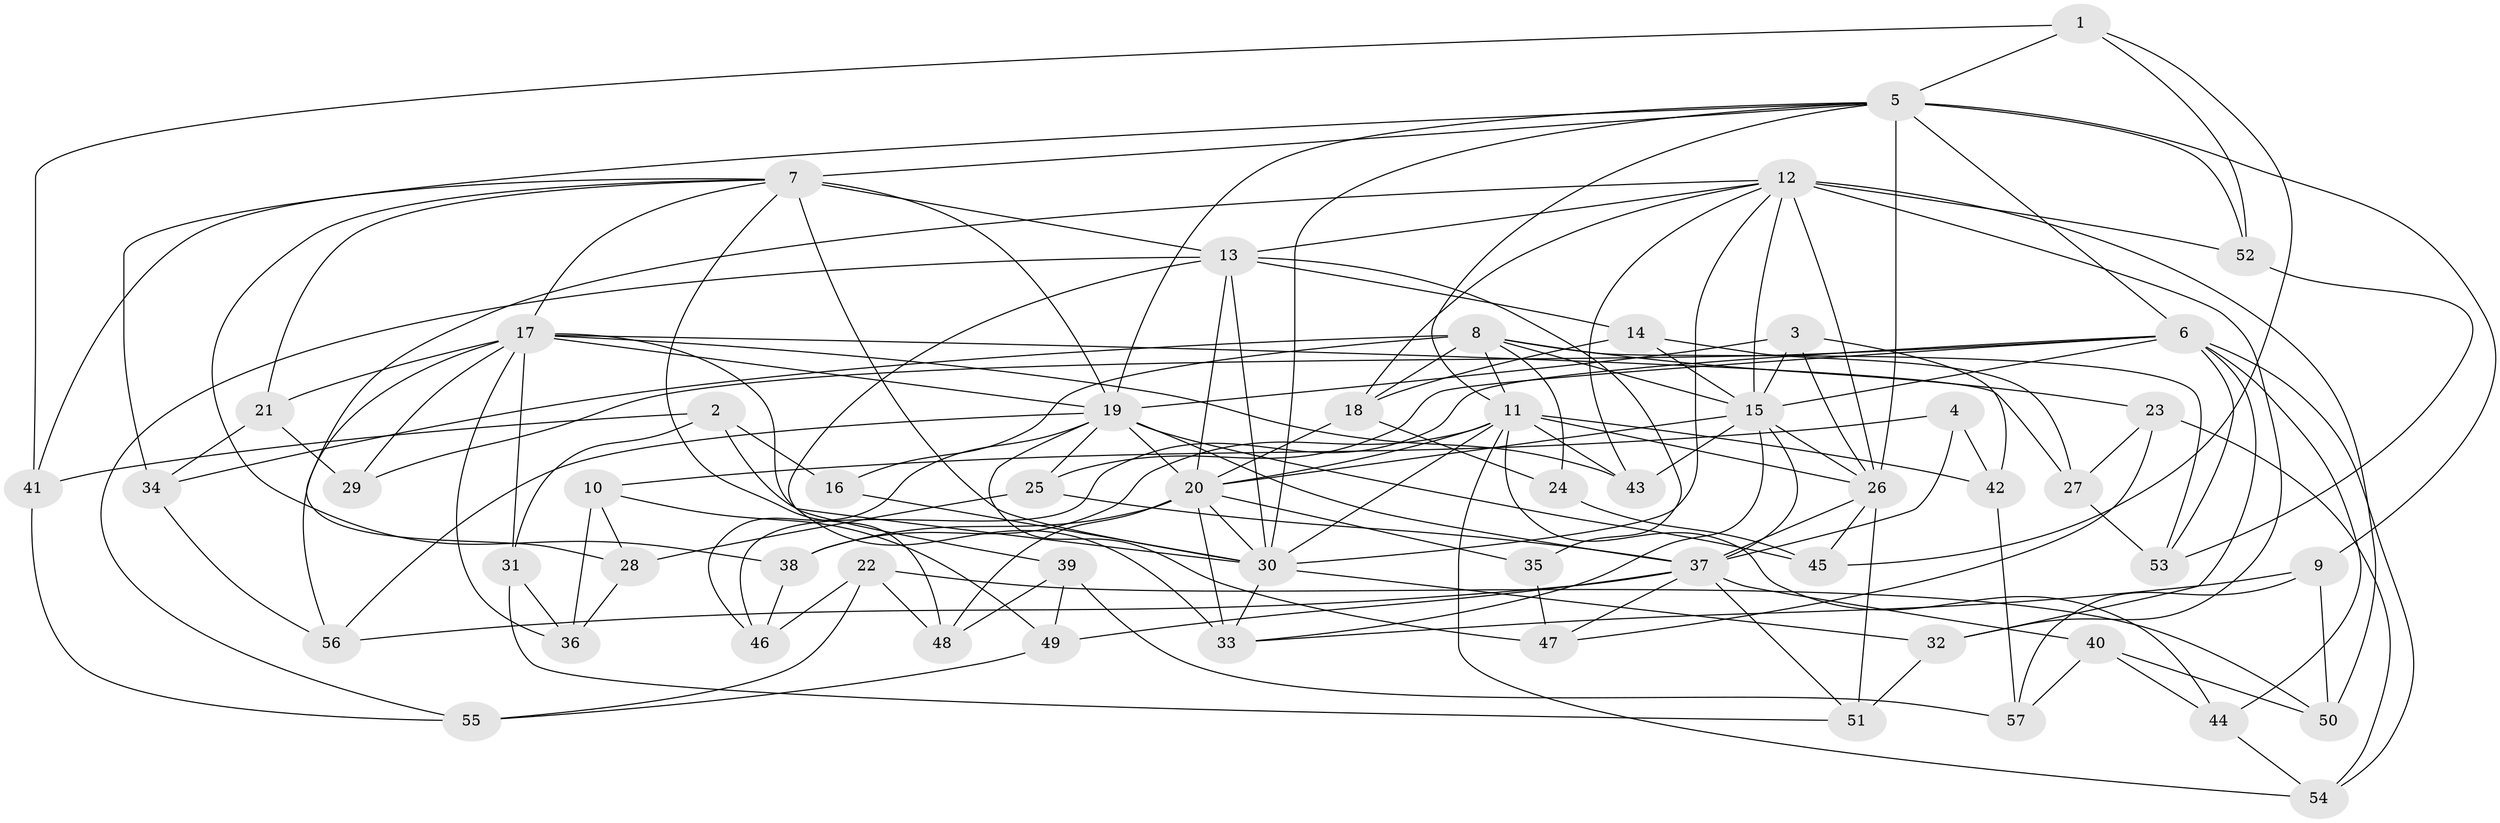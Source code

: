 // original degree distribution, {4: 1.0}
// Generated by graph-tools (version 1.1) at 2025/37/03/09/25 02:37:58]
// undirected, 57 vertices, 151 edges
graph export_dot {
graph [start="1"]
  node [color=gray90,style=filled];
  1;
  2;
  3;
  4;
  5;
  6;
  7;
  8;
  9;
  10;
  11;
  12;
  13;
  14;
  15;
  16;
  17;
  18;
  19;
  20;
  21;
  22;
  23;
  24;
  25;
  26;
  27;
  28;
  29;
  30;
  31;
  32;
  33;
  34;
  35;
  36;
  37;
  38;
  39;
  40;
  41;
  42;
  43;
  44;
  45;
  46;
  47;
  48;
  49;
  50;
  51;
  52;
  53;
  54;
  55;
  56;
  57;
  1 -- 5 [weight=1.0];
  1 -- 41 [weight=1.0];
  1 -- 45 [weight=1.0];
  1 -- 52 [weight=1.0];
  2 -- 16 [weight=1.0];
  2 -- 30 [weight=1.0];
  2 -- 31 [weight=1.0];
  2 -- 41 [weight=1.0];
  3 -- 15 [weight=1.0];
  3 -- 19 [weight=1.0];
  3 -- 26 [weight=1.0];
  3 -- 42 [weight=1.0];
  4 -- 10 [weight=1.0];
  4 -- 37 [weight=2.0];
  4 -- 42 [weight=1.0];
  5 -- 6 [weight=2.0];
  5 -- 7 [weight=1.0];
  5 -- 9 [weight=1.0];
  5 -- 11 [weight=1.0];
  5 -- 19 [weight=1.0];
  5 -- 26 [weight=2.0];
  5 -- 30 [weight=1.0];
  5 -- 34 [weight=1.0];
  5 -- 52 [weight=1.0];
  6 -- 15 [weight=1.0];
  6 -- 25 [weight=1.0];
  6 -- 29 [weight=1.0];
  6 -- 32 [weight=1.0];
  6 -- 44 [weight=1.0];
  6 -- 46 [weight=1.0];
  6 -- 53 [weight=1.0];
  6 -- 54 [weight=1.0];
  7 -- 13 [weight=1.0];
  7 -- 17 [weight=1.0];
  7 -- 19 [weight=1.0];
  7 -- 21 [weight=1.0];
  7 -- 30 [weight=2.0];
  7 -- 38 [weight=1.0];
  7 -- 41 [weight=1.0];
  7 -- 48 [weight=1.0];
  8 -- 11 [weight=1.0];
  8 -- 15 [weight=1.0];
  8 -- 16 [weight=1.0];
  8 -- 18 [weight=4.0];
  8 -- 23 [weight=1.0];
  8 -- 24 [weight=2.0];
  8 -- 34 [weight=1.0];
  8 -- 53 [weight=1.0];
  9 -- 33 [weight=1.0];
  9 -- 50 [weight=1.0];
  9 -- 57 [weight=1.0];
  10 -- 28 [weight=1.0];
  10 -- 36 [weight=1.0];
  10 -- 49 [weight=1.0];
  11 -- 20 [weight=1.0];
  11 -- 26 [weight=1.0];
  11 -- 30 [weight=1.0];
  11 -- 38 [weight=1.0];
  11 -- 42 [weight=1.0];
  11 -- 43 [weight=1.0];
  11 -- 44 [weight=1.0];
  11 -- 54 [weight=1.0];
  12 -- 13 [weight=1.0];
  12 -- 15 [weight=1.0];
  12 -- 18 [weight=1.0];
  12 -- 26 [weight=3.0];
  12 -- 28 [weight=1.0];
  12 -- 30 [weight=1.0];
  12 -- 32 [weight=1.0];
  12 -- 43 [weight=1.0];
  12 -- 50 [weight=1.0];
  12 -- 52 [weight=1.0];
  13 -- 14 [weight=1.0];
  13 -- 20 [weight=1.0];
  13 -- 30 [weight=1.0];
  13 -- 35 [weight=1.0];
  13 -- 39 [weight=1.0];
  13 -- 55 [weight=1.0];
  14 -- 15 [weight=1.0];
  14 -- 18 [weight=1.0];
  14 -- 27 [weight=1.0];
  15 -- 20 [weight=2.0];
  15 -- 26 [weight=2.0];
  15 -- 33 [weight=1.0];
  15 -- 37 [weight=1.0];
  15 -- 43 [weight=1.0];
  16 -- 30 [weight=2.0];
  17 -- 19 [weight=1.0];
  17 -- 21 [weight=1.0];
  17 -- 27 [weight=1.0];
  17 -- 29 [weight=2.0];
  17 -- 31 [weight=1.0];
  17 -- 33 [weight=2.0];
  17 -- 36 [weight=1.0];
  17 -- 43 [weight=1.0];
  17 -- 56 [weight=1.0];
  18 -- 20 [weight=1.0];
  18 -- 24 [weight=1.0];
  19 -- 20 [weight=1.0];
  19 -- 25 [weight=1.0];
  19 -- 37 [weight=2.0];
  19 -- 45 [weight=1.0];
  19 -- 46 [weight=1.0];
  19 -- 47 [weight=1.0];
  19 -- 56 [weight=1.0];
  20 -- 30 [weight=1.0];
  20 -- 33 [weight=1.0];
  20 -- 35 [weight=2.0];
  20 -- 38 [weight=1.0];
  20 -- 48 [weight=1.0];
  21 -- 29 [weight=1.0];
  21 -- 34 [weight=1.0];
  22 -- 46 [weight=1.0];
  22 -- 48 [weight=1.0];
  22 -- 50 [weight=1.0];
  22 -- 55 [weight=1.0];
  23 -- 27 [weight=1.0];
  23 -- 47 [weight=1.0];
  23 -- 54 [weight=1.0];
  24 -- 45 [weight=1.0];
  25 -- 28 [weight=1.0];
  25 -- 37 [weight=1.0];
  26 -- 37 [weight=1.0];
  26 -- 45 [weight=1.0];
  26 -- 51 [weight=1.0];
  27 -- 53 [weight=1.0];
  28 -- 36 [weight=1.0];
  30 -- 32 [weight=1.0];
  30 -- 33 [weight=1.0];
  31 -- 36 [weight=1.0];
  31 -- 51 [weight=1.0];
  32 -- 51 [weight=1.0];
  34 -- 56 [weight=1.0];
  35 -- 47 [weight=1.0];
  37 -- 40 [weight=1.0];
  37 -- 47 [weight=1.0];
  37 -- 49 [weight=1.0];
  37 -- 51 [weight=1.0];
  37 -- 56 [weight=1.0];
  38 -- 46 [weight=1.0];
  39 -- 48 [weight=1.0];
  39 -- 49 [weight=1.0];
  39 -- 57 [weight=1.0];
  40 -- 44 [weight=1.0];
  40 -- 50 [weight=1.0];
  40 -- 57 [weight=1.0];
  41 -- 55 [weight=1.0];
  42 -- 57 [weight=1.0];
  44 -- 54 [weight=1.0];
  49 -- 55 [weight=1.0];
  52 -- 53 [weight=1.0];
}

